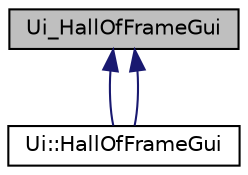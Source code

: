 digraph "Ui_HallOfFrameGui"
{
  edge [fontname="Helvetica",fontsize="10",labelfontname="Helvetica",labelfontsize="10"];
  node [fontname="Helvetica",fontsize="10",shape=record];
  Node0 [label="Ui_HallOfFrameGui",height=0.2,width=0.4,color="black", fillcolor="grey75", style="filled", fontcolor="black"];
  Node0 -> Node1 [dir="back",color="midnightblue",fontsize="10",style="solid",fontname="Helvetica"];
  Node1 [label="Ui::HallOfFrameGui",height=0.2,width=0.4,color="black", fillcolor="white", style="filled",URL="$class_ui_1_1_hall_of_frame_gui.html"];
  Node0 -> Node1 [dir="back",color="midnightblue",fontsize="10",style="solid",fontname="Helvetica"];
}

